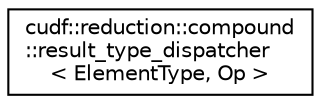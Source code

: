 digraph "Graphical Class Hierarchy"
{
  edge [fontname="Helvetica",fontsize="10",labelfontname="Helvetica",labelfontsize="10"];
  node [fontname="Helvetica",fontsize="10",shape=record];
  rankdir="LR";
  Node0 [label="cudf::reduction::compound\l::result_type_dispatcher\l\< ElementType, Op \>",height=0.2,width=0.4,color="black", fillcolor="white", style="filled",URL="$structcudf_1_1reduction_1_1compound_1_1result__type__dispatcher.html"];
}
